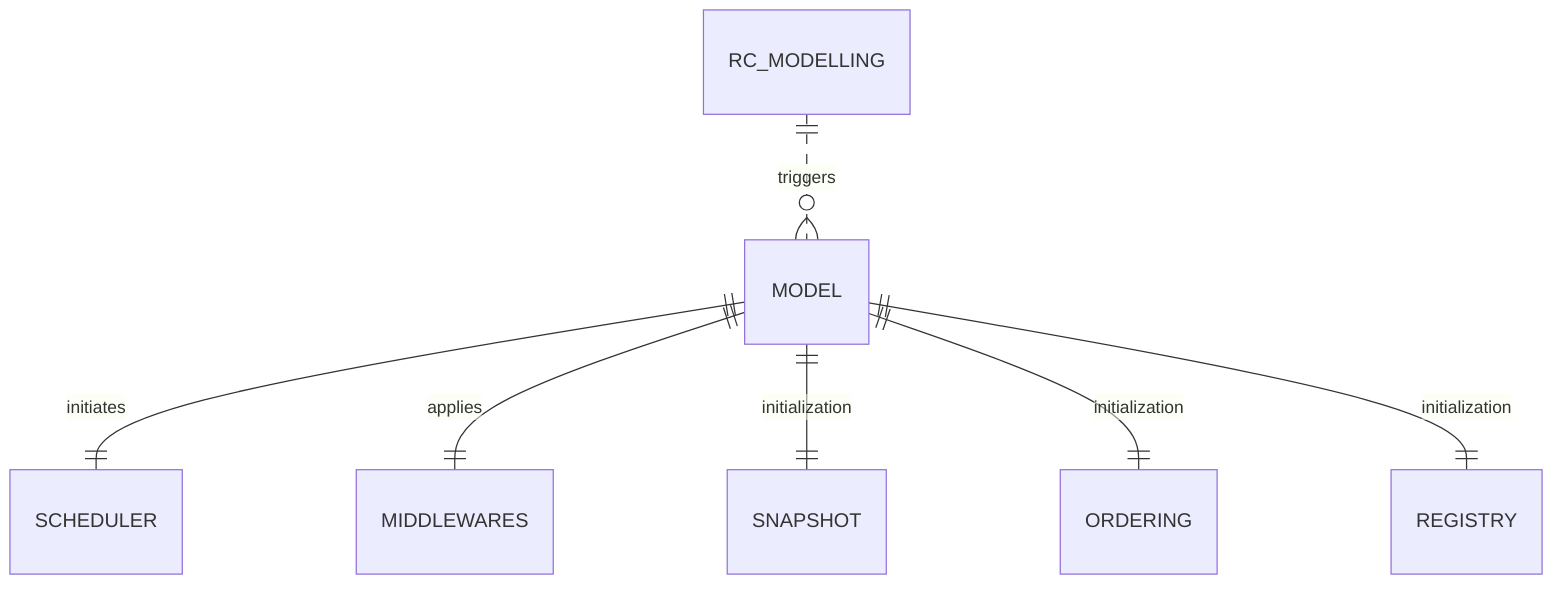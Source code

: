 erDiagram
	RC_MODELLING ||..o{ MODEL : "triggers"
  MODEL ||--|| SCHEDULER : "initiates"
  MODEL ||--|| MIDDLEWARES : "applies"
  MODEL ||--|| SNAPSHOT : "initialization"
  MODEL  ||--|| ORDERING : "initialization"
  MODEL  ||--|| REGISTRY : "initialization"